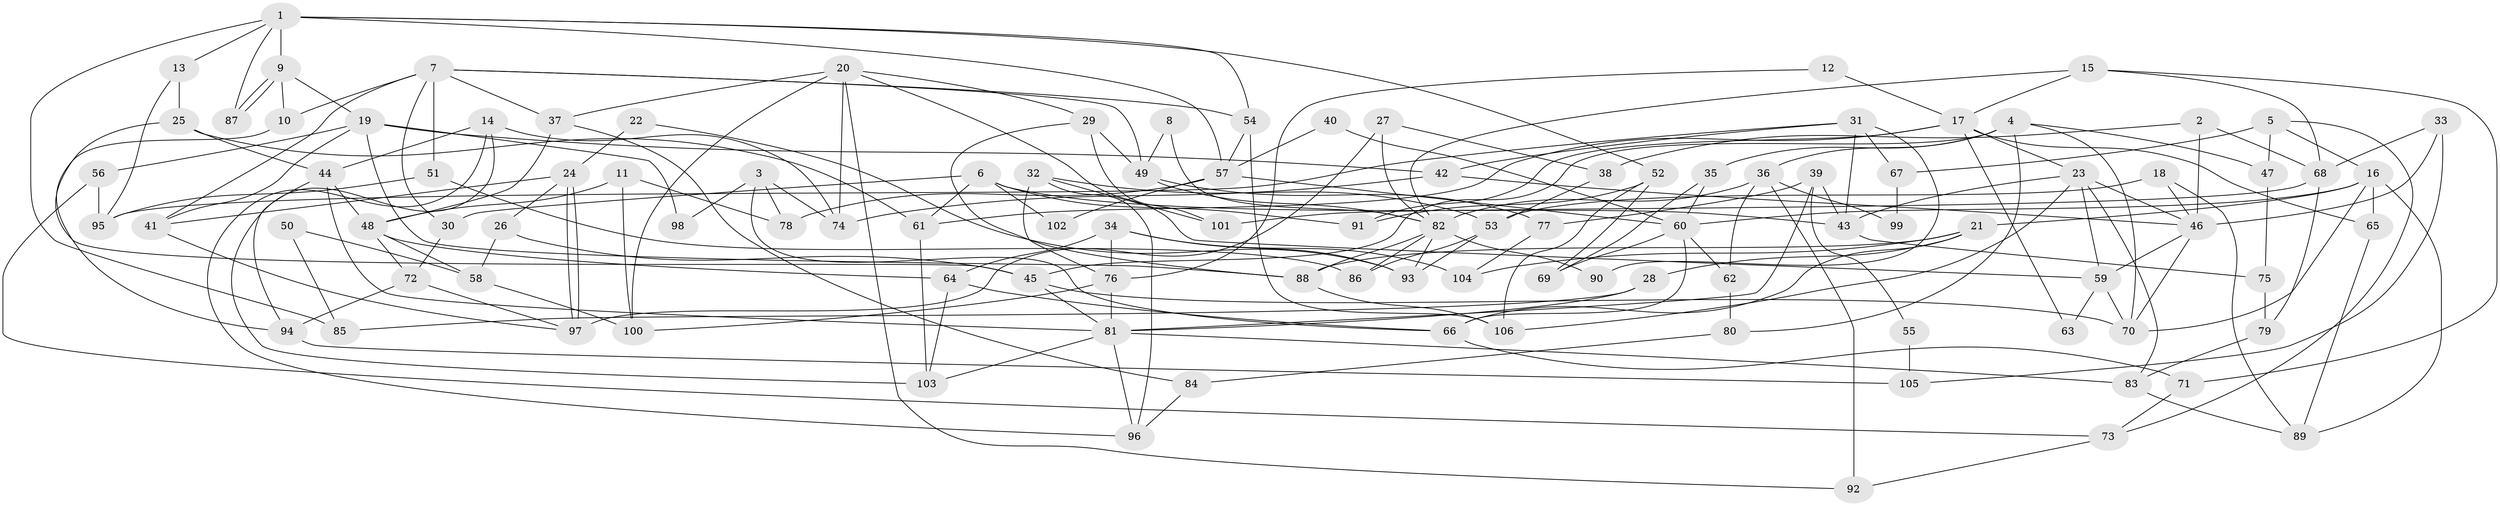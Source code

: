 // coarse degree distribution, {11: 0.047619047619047616, 6: 0.16666666666666666, 4: 0.23809523809523808, 8: 0.09523809523809523, 5: 0.09523809523809523, 7: 0.07142857142857142, 14: 0.023809523809523808, 3: 0.11904761904761904, 10: 0.047619047619047616, 12: 0.023809523809523808, 9: 0.047619047619047616, 2: 0.023809523809523808}
// Generated by graph-tools (version 1.1) at 2025/18/03/04/25 18:18:33]
// undirected, 106 vertices, 212 edges
graph export_dot {
graph [start="1"]
  node [color=gray90,style=filled];
  1;
  2;
  3;
  4;
  5;
  6;
  7;
  8;
  9;
  10;
  11;
  12;
  13;
  14;
  15;
  16;
  17;
  18;
  19;
  20;
  21;
  22;
  23;
  24;
  25;
  26;
  27;
  28;
  29;
  30;
  31;
  32;
  33;
  34;
  35;
  36;
  37;
  38;
  39;
  40;
  41;
  42;
  43;
  44;
  45;
  46;
  47;
  48;
  49;
  50;
  51;
  52;
  53;
  54;
  55;
  56;
  57;
  58;
  59;
  60;
  61;
  62;
  63;
  64;
  65;
  66;
  67;
  68;
  69;
  70;
  71;
  72;
  73;
  74;
  75;
  76;
  77;
  78;
  79;
  80;
  81;
  82;
  83;
  84;
  85;
  86;
  87;
  88;
  89;
  90;
  91;
  92;
  93;
  94;
  95;
  96;
  97;
  98;
  99;
  100;
  101;
  102;
  103;
  104;
  105;
  106;
  1 -- 57;
  1 -- 52;
  1 -- 9;
  1 -- 13;
  1 -- 54;
  1 -- 85;
  1 -- 87;
  2 -- 46;
  2 -- 38;
  2 -- 68;
  3 -- 66;
  3 -- 74;
  3 -- 78;
  3 -- 98;
  4 -- 45;
  4 -- 70;
  4 -- 35;
  4 -- 36;
  4 -- 47;
  4 -- 80;
  5 -- 16;
  5 -- 73;
  5 -- 47;
  5 -- 67;
  6 -- 61;
  6 -- 91;
  6 -- 30;
  6 -- 43;
  6 -- 102;
  7 -- 37;
  7 -- 54;
  7 -- 10;
  7 -- 30;
  7 -- 41;
  7 -- 49;
  7 -- 51;
  8 -- 49;
  8 -- 82;
  9 -- 87;
  9 -- 87;
  9 -- 10;
  9 -- 19;
  10 -- 94;
  11 -- 100;
  11 -- 48;
  11 -- 78;
  12 -- 17;
  12 -- 76;
  13 -- 95;
  13 -- 25;
  14 -- 44;
  14 -- 103;
  14 -- 74;
  14 -- 96;
  15 -- 68;
  15 -- 17;
  15 -- 71;
  15 -- 82;
  16 -- 89;
  16 -- 70;
  16 -- 21;
  16 -- 60;
  16 -- 65;
  17 -- 65;
  17 -- 23;
  17 -- 61;
  17 -- 63;
  17 -- 91;
  18 -- 46;
  18 -- 53;
  18 -- 89;
  19 -- 41;
  19 -- 42;
  19 -- 56;
  19 -- 88;
  19 -- 98;
  20 -- 59;
  20 -- 29;
  20 -- 37;
  20 -- 74;
  20 -- 92;
  20 -- 100;
  21 -- 66;
  21 -- 28;
  21 -- 88;
  21 -- 104;
  22 -- 24;
  22 -- 93;
  23 -- 59;
  23 -- 106;
  23 -- 43;
  23 -- 46;
  23 -- 83;
  24 -- 97;
  24 -- 97;
  24 -- 41;
  24 -- 26;
  25 -- 45;
  25 -- 44;
  25 -- 61;
  26 -- 58;
  26 -- 45;
  27 -- 82;
  27 -- 97;
  27 -- 38;
  28 -- 81;
  28 -- 85;
  29 -- 88;
  29 -- 49;
  29 -- 101;
  30 -- 72;
  31 -- 43;
  31 -- 42;
  31 -- 67;
  31 -- 90;
  31 -- 95;
  32 -- 76;
  32 -- 101;
  32 -- 53;
  32 -- 96;
  33 -- 46;
  33 -- 68;
  33 -- 105;
  34 -- 104;
  34 -- 64;
  34 -- 76;
  34 -- 93;
  35 -- 60;
  35 -- 69;
  36 -- 82;
  36 -- 62;
  36 -- 92;
  36 -- 99;
  37 -- 48;
  37 -- 84;
  38 -- 53;
  39 -- 43;
  39 -- 81;
  39 -- 55;
  39 -- 77;
  40 -- 60;
  40 -- 57;
  41 -- 97;
  42 -- 74;
  42 -- 46;
  43 -- 75;
  44 -- 94;
  44 -- 48;
  44 -- 81;
  45 -- 81;
  45 -- 70;
  46 -- 59;
  46 -- 70;
  47 -- 75;
  48 -- 64;
  48 -- 58;
  48 -- 72;
  49 -- 82;
  49 -- 77;
  50 -- 85;
  50 -- 58;
  51 -- 86;
  51 -- 95;
  52 -- 69;
  52 -- 106;
  52 -- 91;
  53 -- 93;
  53 -- 86;
  54 -- 57;
  54 -- 106;
  55 -- 105;
  56 -- 95;
  56 -- 73;
  57 -- 78;
  57 -- 60;
  57 -- 102;
  58 -- 100;
  59 -- 70;
  59 -- 63;
  60 -- 62;
  60 -- 66;
  60 -- 69;
  61 -- 103;
  62 -- 80;
  64 -- 66;
  64 -- 103;
  65 -- 89;
  66 -- 71;
  67 -- 99;
  68 -- 79;
  68 -- 101;
  71 -- 73;
  72 -- 94;
  72 -- 97;
  73 -- 92;
  75 -- 79;
  76 -- 81;
  76 -- 100;
  77 -- 104;
  79 -- 83;
  80 -- 84;
  81 -- 96;
  81 -- 83;
  81 -- 103;
  82 -- 88;
  82 -- 86;
  82 -- 90;
  82 -- 93;
  83 -- 89;
  84 -- 96;
  88 -- 106;
  94 -- 105;
}
